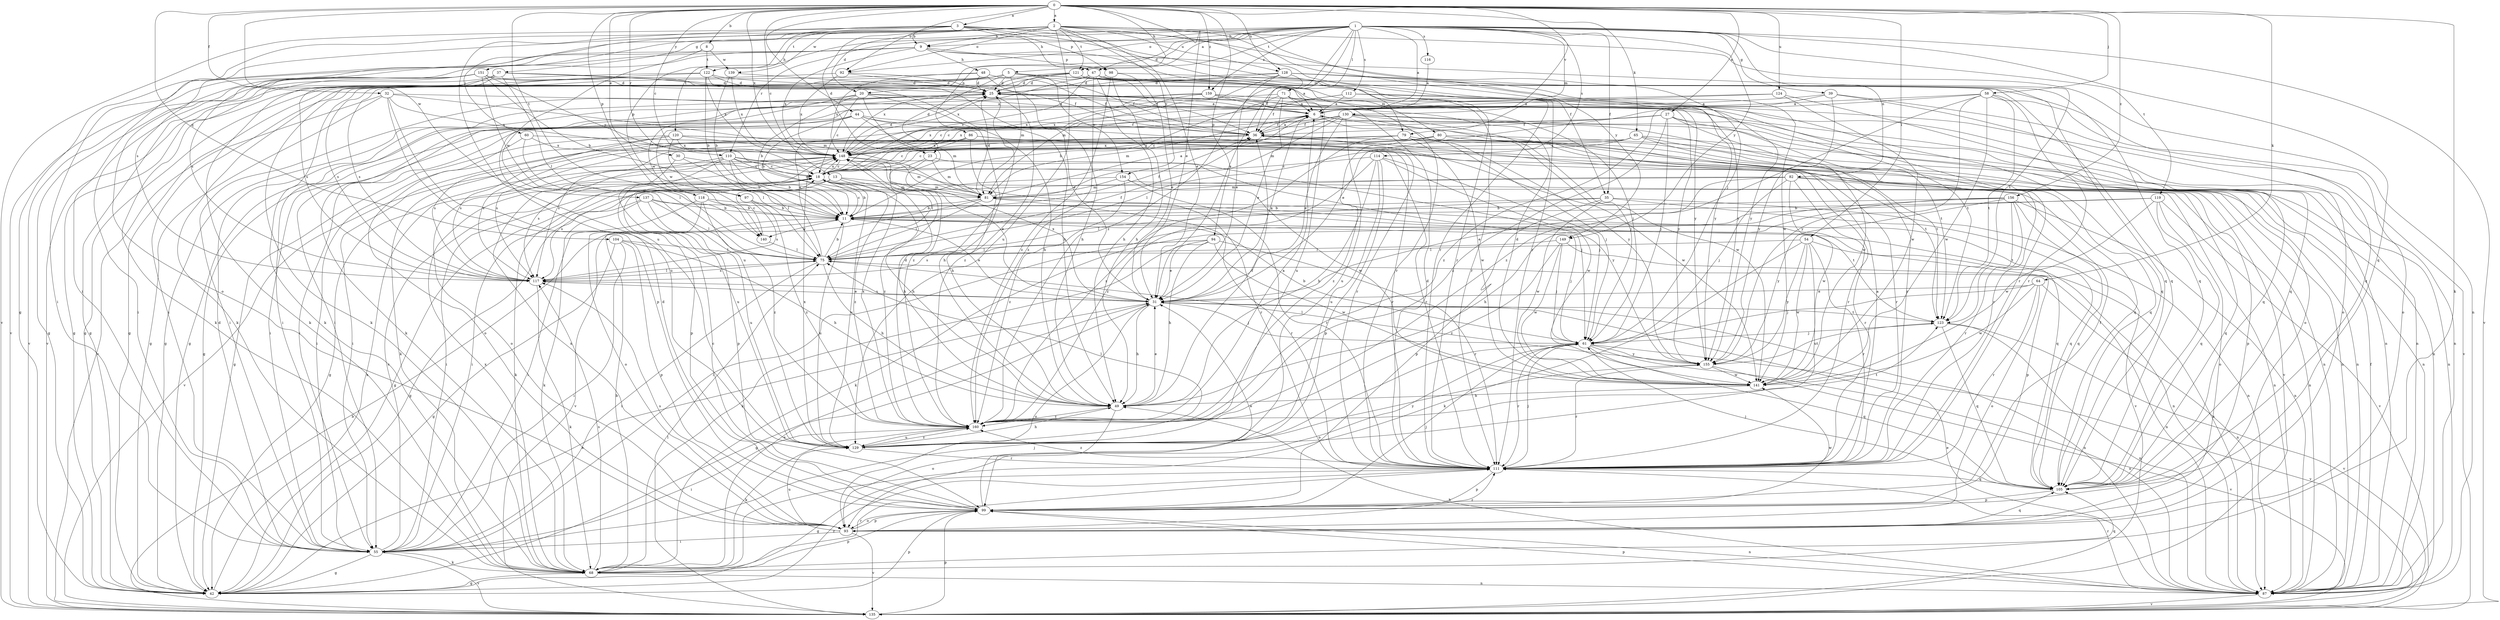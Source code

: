 strict digraph  {
0;
1;
2;
3;
5;
6;
8;
9;
11;
13;
18;
20;
23;
25;
27;
30;
31;
32;
35;
36;
37;
39;
42;
44;
47;
48;
49;
54;
55;
58;
60;
61;
64;
65;
68;
71;
75;
79;
80;
81;
82;
86;
87;
92;
93;
94;
97;
98;
99;
104;
105;
110;
111;
112;
114;
116;
117;
118;
119;
120;
121;
122;
123;
124;
128;
129;
130;
135;
137;
139;
140;
141;
148;
149;
151;
154;
155;
156;
159;
160;
0 -> 2  [label=a];
0 -> 3  [label=a];
0 -> 8  [label=b];
0 -> 13  [label=c];
0 -> 18  [label=c];
0 -> 27  [label=e];
0 -> 30  [label=e];
0 -> 31  [label=e];
0 -> 32  [label=f];
0 -> 44  [label=h];
0 -> 47  [label=h];
0 -> 54  [label=i];
0 -> 58  [label=j];
0 -> 64  [label=k];
0 -> 65  [label=k];
0 -> 68  [label=k];
0 -> 92  [label=o];
0 -> 94  [label=p];
0 -> 97  [label=p];
0 -> 104  [label=q];
0 -> 110  [label=r];
0 -> 118  [label=t];
0 -> 124  [label=u];
0 -> 128  [label=u];
0 -> 130  [label=v];
0 -> 137  [label=w];
0 -> 148  [label=x];
0 -> 156  [label=z];
0 -> 159  [label=z];
1 -> 5  [label=a];
1 -> 6  [label=a];
1 -> 9  [label=b];
1 -> 20  [label=d];
1 -> 31  [label=e];
1 -> 35  [label=f];
1 -> 37  [label=g];
1 -> 39  [label=g];
1 -> 71  [label=l];
1 -> 79  [label=m];
1 -> 82  [label=n];
1 -> 86  [label=n];
1 -> 92  [label=o];
1 -> 105  [label=q];
1 -> 110  [label=r];
1 -> 112  [label=s];
1 -> 114  [label=s];
1 -> 116  [label=s];
1 -> 119  [label=t];
1 -> 120  [label=t];
1 -> 121  [label=t];
1 -> 135  [label=v];
1 -> 149  [label=y];
1 -> 159  [label=z];
1 -> 160  [label=z];
2 -> 9  [label=b];
2 -> 20  [label=d];
2 -> 23  [label=d];
2 -> 31  [label=e];
2 -> 35  [label=f];
2 -> 42  [label=g];
2 -> 55  [label=i];
2 -> 87  [label=n];
2 -> 92  [label=o];
2 -> 111  [label=r];
2 -> 117  [label=s];
2 -> 121  [label=t];
2 -> 128  [label=u];
2 -> 129  [label=u];
2 -> 139  [label=w];
2 -> 149  [label=y];
2 -> 151  [label=y];
2 -> 154  [label=y];
3 -> 9  [label=b];
3 -> 47  [label=h];
3 -> 60  [label=j];
3 -> 61  [label=j];
3 -> 79  [label=m];
3 -> 97  [label=p];
3 -> 98  [label=p];
3 -> 111  [label=r];
3 -> 122  [label=t];
3 -> 129  [label=u];
3 -> 135  [label=v];
5 -> 23  [label=d];
5 -> 25  [label=d];
5 -> 36  [label=f];
5 -> 42  [label=g];
5 -> 55  [label=i];
5 -> 68  [label=k];
5 -> 80  [label=m];
5 -> 81  [label=m];
5 -> 105  [label=q];
5 -> 154  [label=y];
6 -> 36  [label=f];
6 -> 81  [label=m];
6 -> 93  [label=o];
6 -> 155  [label=y];
8 -> 55  [label=i];
8 -> 122  [label=t];
8 -> 139  [label=w];
8 -> 140  [label=w];
9 -> 48  [label=h];
9 -> 93  [label=o];
9 -> 98  [label=p];
9 -> 111  [label=r];
9 -> 117  [label=s];
9 -> 123  [label=t];
9 -> 135  [label=v];
9 -> 148  [label=x];
11 -> 18  [label=c];
11 -> 31  [label=e];
11 -> 36  [label=f];
11 -> 61  [label=j];
11 -> 87  [label=n];
11 -> 129  [label=u];
11 -> 140  [label=w];
13 -> 49  [label=h];
13 -> 68  [label=k];
13 -> 81  [label=m];
13 -> 117  [label=s];
13 -> 160  [label=z];
18 -> 11  [label=b];
18 -> 49  [label=h];
18 -> 55  [label=i];
18 -> 81  [label=m];
18 -> 87  [label=n];
18 -> 99  [label=p];
18 -> 129  [label=u];
18 -> 148  [label=x];
20 -> 6  [label=a];
20 -> 11  [label=b];
20 -> 18  [label=c];
20 -> 49  [label=h];
20 -> 55  [label=i];
20 -> 87  [label=n];
20 -> 140  [label=w];
20 -> 160  [label=z];
23 -> 18  [label=c];
23 -> 75  [label=l];
23 -> 81  [label=m];
23 -> 155  [label=y];
25 -> 6  [label=a];
25 -> 42  [label=g];
25 -> 55  [label=i];
25 -> 123  [label=t];
25 -> 155  [label=y];
25 -> 160  [label=z];
27 -> 36  [label=f];
27 -> 61  [label=j];
27 -> 105  [label=q];
27 -> 123  [label=t];
27 -> 140  [label=w];
27 -> 141  [label=w];
27 -> 148  [label=x];
27 -> 160  [label=z];
30 -> 11  [label=b];
30 -> 18  [label=c];
30 -> 129  [label=u];
31 -> 6  [label=a];
31 -> 42  [label=g];
31 -> 49  [label=h];
31 -> 61  [label=j];
31 -> 87  [label=n];
31 -> 93  [label=o];
31 -> 117  [label=s];
31 -> 123  [label=t];
31 -> 148  [label=x];
32 -> 6  [label=a];
32 -> 42  [label=g];
32 -> 81  [label=m];
32 -> 99  [label=p];
32 -> 129  [label=u];
32 -> 135  [label=v];
32 -> 148  [label=x];
35 -> 11  [label=b];
35 -> 75  [label=l];
35 -> 87  [label=n];
35 -> 99  [label=p];
35 -> 135  [label=v];
35 -> 141  [label=w];
36 -> 6  [label=a];
36 -> 55  [label=i];
36 -> 105  [label=q];
36 -> 111  [label=r];
36 -> 117  [label=s];
36 -> 141  [label=w];
36 -> 148  [label=x];
37 -> 25  [label=d];
37 -> 42  [label=g];
37 -> 49  [label=h];
37 -> 68  [label=k];
37 -> 75  [label=l];
37 -> 117  [label=s];
39 -> 6  [label=a];
39 -> 93  [label=o];
39 -> 135  [label=v];
39 -> 155  [label=y];
39 -> 160  [label=z];
42 -> 31  [label=e];
42 -> 99  [label=p];
42 -> 111  [label=r];
42 -> 148  [label=x];
44 -> 11  [label=b];
44 -> 36  [label=f];
44 -> 42  [label=g];
44 -> 49  [label=h];
44 -> 55  [label=i];
44 -> 81  [label=m];
44 -> 111  [label=r];
47 -> 18  [label=c];
47 -> 25  [label=d];
47 -> 36  [label=f];
47 -> 49  [label=h];
47 -> 105  [label=q];
47 -> 148  [label=x];
47 -> 155  [label=y];
47 -> 160  [label=z];
48 -> 25  [label=d];
48 -> 36  [label=f];
48 -> 49  [label=h];
48 -> 68  [label=k];
48 -> 148  [label=x];
49 -> 31  [label=e];
49 -> 36  [label=f];
49 -> 93  [label=o];
49 -> 160  [label=z];
54 -> 68  [label=k];
54 -> 75  [label=l];
54 -> 99  [label=p];
54 -> 111  [label=r];
54 -> 129  [label=u];
54 -> 141  [label=w];
54 -> 155  [label=y];
55 -> 18  [label=c];
55 -> 25  [label=d];
55 -> 42  [label=g];
55 -> 61  [label=j];
55 -> 68  [label=k];
55 -> 135  [label=v];
58 -> 6  [label=a];
58 -> 31  [label=e];
58 -> 93  [label=o];
58 -> 111  [label=r];
58 -> 123  [label=t];
58 -> 141  [label=w];
58 -> 155  [label=y];
58 -> 160  [label=z];
60 -> 75  [label=l];
60 -> 87  [label=n];
60 -> 93  [label=o];
60 -> 148  [label=x];
61 -> 11  [label=b];
61 -> 87  [label=n];
61 -> 93  [label=o];
61 -> 105  [label=q];
61 -> 111  [label=r];
61 -> 135  [label=v];
61 -> 155  [label=y];
64 -> 31  [label=e];
64 -> 61  [label=j];
64 -> 87  [label=n];
64 -> 93  [label=o];
64 -> 111  [label=r];
64 -> 141  [label=w];
65 -> 75  [label=l];
65 -> 87  [label=n];
65 -> 111  [label=r];
65 -> 117  [label=s];
65 -> 123  [label=t];
65 -> 148  [label=x];
68 -> 11  [label=b];
68 -> 31  [label=e];
68 -> 42  [label=g];
68 -> 87  [label=n];
68 -> 99  [label=p];
68 -> 105  [label=q];
68 -> 111  [label=r];
68 -> 117  [label=s];
68 -> 148  [label=x];
71 -> 6  [label=a];
71 -> 11  [label=b];
71 -> 31  [label=e];
71 -> 36  [label=f];
71 -> 87  [label=n];
71 -> 129  [label=u];
71 -> 148  [label=x];
75 -> 6  [label=a];
75 -> 11  [label=b];
75 -> 36  [label=f];
75 -> 49  [label=h];
75 -> 55  [label=i];
75 -> 87  [label=n];
75 -> 117  [label=s];
79 -> 61  [label=j];
79 -> 68  [label=k];
79 -> 87  [label=n];
79 -> 141  [label=w];
79 -> 148  [label=x];
79 -> 160  [label=z];
80 -> 18  [label=c];
80 -> 87  [label=n];
80 -> 111  [label=r];
80 -> 117  [label=s];
80 -> 123  [label=t];
80 -> 148  [label=x];
80 -> 160  [label=z];
81 -> 6  [label=a];
81 -> 11  [label=b];
81 -> 25  [label=d];
81 -> 75  [label=l];
81 -> 105  [label=q];
81 -> 111  [label=r];
81 -> 135  [label=v];
82 -> 31  [label=e];
82 -> 55  [label=i];
82 -> 61  [label=j];
82 -> 81  [label=m];
82 -> 99  [label=p];
82 -> 105  [label=q];
82 -> 111  [label=r];
82 -> 141  [label=w];
86 -> 18  [label=c];
86 -> 49  [label=h];
86 -> 105  [label=q];
86 -> 111  [label=r];
86 -> 117  [label=s];
86 -> 148  [label=x];
87 -> 31  [label=e];
87 -> 36  [label=f];
87 -> 49  [label=h];
87 -> 99  [label=p];
87 -> 111  [label=r];
87 -> 135  [label=v];
92 -> 25  [label=d];
92 -> 36  [label=f];
92 -> 42  [label=g];
92 -> 148  [label=x];
93 -> 55  [label=i];
93 -> 99  [label=p];
93 -> 105  [label=q];
93 -> 111  [label=r];
93 -> 117  [label=s];
93 -> 129  [label=u];
93 -> 135  [label=v];
93 -> 148  [label=x];
94 -> 31  [label=e];
94 -> 49  [label=h];
94 -> 68  [label=k];
94 -> 75  [label=l];
94 -> 111  [label=r];
94 -> 117  [label=s];
94 -> 141  [label=w];
97 -> 11  [label=b];
97 -> 117  [label=s];
97 -> 160  [label=z];
98 -> 25  [label=d];
98 -> 31  [label=e];
98 -> 49  [label=h];
98 -> 155  [label=y];
98 -> 160  [label=z];
99 -> 18  [label=c];
99 -> 25  [label=d];
99 -> 31  [label=e];
99 -> 36  [label=f];
99 -> 61  [label=j];
99 -> 87  [label=n];
99 -> 93  [label=o];
99 -> 141  [label=w];
104 -> 42  [label=g];
104 -> 49  [label=h];
104 -> 55  [label=i];
104 -> 75  [label=l];
104 -> 99  [label=p];
105 -> 61  [label=j];
105 -> 99  [label=p];
110 -> 11  [label=b];
110 -> 18  [label=c];
110 -> 75  [label=l];
110 -> 81  [label=m];
110 -> 93  [label=o];
110 -> 99  [label=p];
110 -> 111  [label=r];
110 -> 117  [label=s];
110 -> 141  [label=w];
111 -> 6  [label=a];
111 -> 25  [label=d];
111 -> 42  [label=g];
111 -> 61  [label=j];
111 -> 99  [label=p];
111 -> 105  [label=q];
111 -> 160  [label=z];
112 -> 6  [label=a];
112 -> 18  [label=c];
112 -> 87  [label=n];
112 -> 105  [label=q];
112 -> 148  [label=x];
114 -> 18  [label=c];
114 -> 49  [label=h];
114 -> 61  [label=j];
114 -> 99  [label=p];
114 -> 129  [label=u];
114 -> 141  [label=w];
114 -> 160  [label=z];
116 -> 6  [label=a];
117 -> 31  [label=e];
117 -> 68  [label=k];
117 -> 75  [label=l];
118 -> 11  [label=b];
118 -> 55  [label=i];
118 -> 93  [label=o];
118 -> 105  [label=q];
118 -> 160  [label=z];
119 -> 11  [label=b];
119 -> 55  [label=i];
119 -> 93  [label=o];
119 -> 105  [label=q];
119 -> 135  [label=v];
119 -> 141  [label=w];
120 -> 42  [label=g];
120 -> 55  [label=i];
120 -> 75  [label=l];
120 -> 87  [label=n];
120 -> 111  [label=r];
120 -> 117  [label=s];
120 -> 135  [label=v];
120 -> 148  [label=x];
121 -> 6  [label=a];
121 -> 25  [label=d];
121 -> 68  [label=k];
121 -> 105  [label=q];
121 -> 111  [label=r];
121 -> 117  [label=s];
121 -> 148  [label=x];
122 -> 11  [label=b];
122 -> 25  [label=d];
122 -> 31  [label=e];
122 -> 42  [label=g];
122 -> 111  [label=r];
122 -> 135  [label=v];
122 -> 148  [label=x];
123 -> 61  [label=j];
123 -> 87  [label=n];
123 -> 105  [label=q];
123 -> 135  [label=v];
124 -> 6  [label=a];
124 -> 55  [label=i];
124 -> 105  [label=q];
124 -> 141  [label=w];
128 -> 25  [label=d];
128 -> 31  [label=e];
128 -> 36  [label=f];
128 -> 81  [label=m];
128 -> 105  [label=q];
128 -> 117  [label=s];
128 -> 141  [label=w];
128 -> 155  [label=y];
129 -> 49  [label=h];
129 -> 75  [label=l];
129 -> 111  [label=r];
129 -> 148  [label=x];
129 -> 155  [label=y];
129 -> 160  [label=z];
130 -> 18  [label=c];
130 -> 31  [label=e];
130 -> 36  [label=f];
130 -> 55  [label=i];
130 -> 61  [label=j];
130 -> 81  [label=m];
130 -> 87  [label=n];
130 -> 111  [label=r];
130 -> 129  [label=u];
130 -> 141  [label=w];
130 -> 148  [label=x];
135 -> 11  [label=b];
135 -> 75  [label=l];
135 -> 99  [label=p];
137 -> 11  [label=b];
137 -> 42  [label=g];
137 -> 68  [label=k];
137 -> 75  [label=l];
137 -> 123  [label=t];
137 -> 129  [label=u];
139 -> 11  [label=b];
139 -> 25  [label=d];
139 -> 148  [label=x];
140 -> 18  [label=c];
140 -> 75  [label=l];
141 -> 25  [label=d];
141 -> 49  [label=h];
148 -> 18  [label=c];
148 -> 25  [label=d];
148 -> 31  [label=e];
148 -> 42  [label=g];
148 -> 61  [label=j];
148 -> 81  [label=m];
148 -> 135  [label=v];
148 -> 160  [label=z];
149 -> 61  [label=j];
149 -> 75  [label=l];
149 -> 87  [label=n];
149 -> 141  [label=w];
149 -> 160  [label=z];
151 -> 11  [label=b];
151 -> 18  [label=c];
151 -> 25  [label=d];
151 -> 42  [label=g];
151 -> 55  [label=i];
151 -> 68  [label=k];
151 -> 129  [label=u];
151 -> 135  [label=v];
151 -> 155  [label=y];
154 -> 42  [label=g];
154 -> 81  [label=m];
154 -> 87  [label=n];
154 -> 111  [label=r];
154 -> 160  [label=z];
155 -> 75  [label=l];
155 -> 111  [label=r];
155 -> 123  [label=t];
155 -> 135  [label=v];
155 -> 141  [label=w];
156 -> 11  [label=b];
156 -> 49  [label=h];
156 -> 68  [label=k];
156 -> 87  [label=n];
156 -> 105  [label=q];
156 -> 111  [label=r];
156 -> 123  [label=t];
156 -> 155  [label=y];
159 -> 6  [label=a];
159 -> 18  [label=c];
159 -> 42  [label=g];
159 -> 61  [label=j];
159 -> 68  [label=k];
159 -> 111  [label=r];
160 -> 6  [label=a];
160 -> 25  [label=d];
160 -> 55  [label=i];
160 -> 68  [label=k];
160 -> 123  [label=t];
160 -> 129  [label=u];
160 -> 148  [label=x];
}
